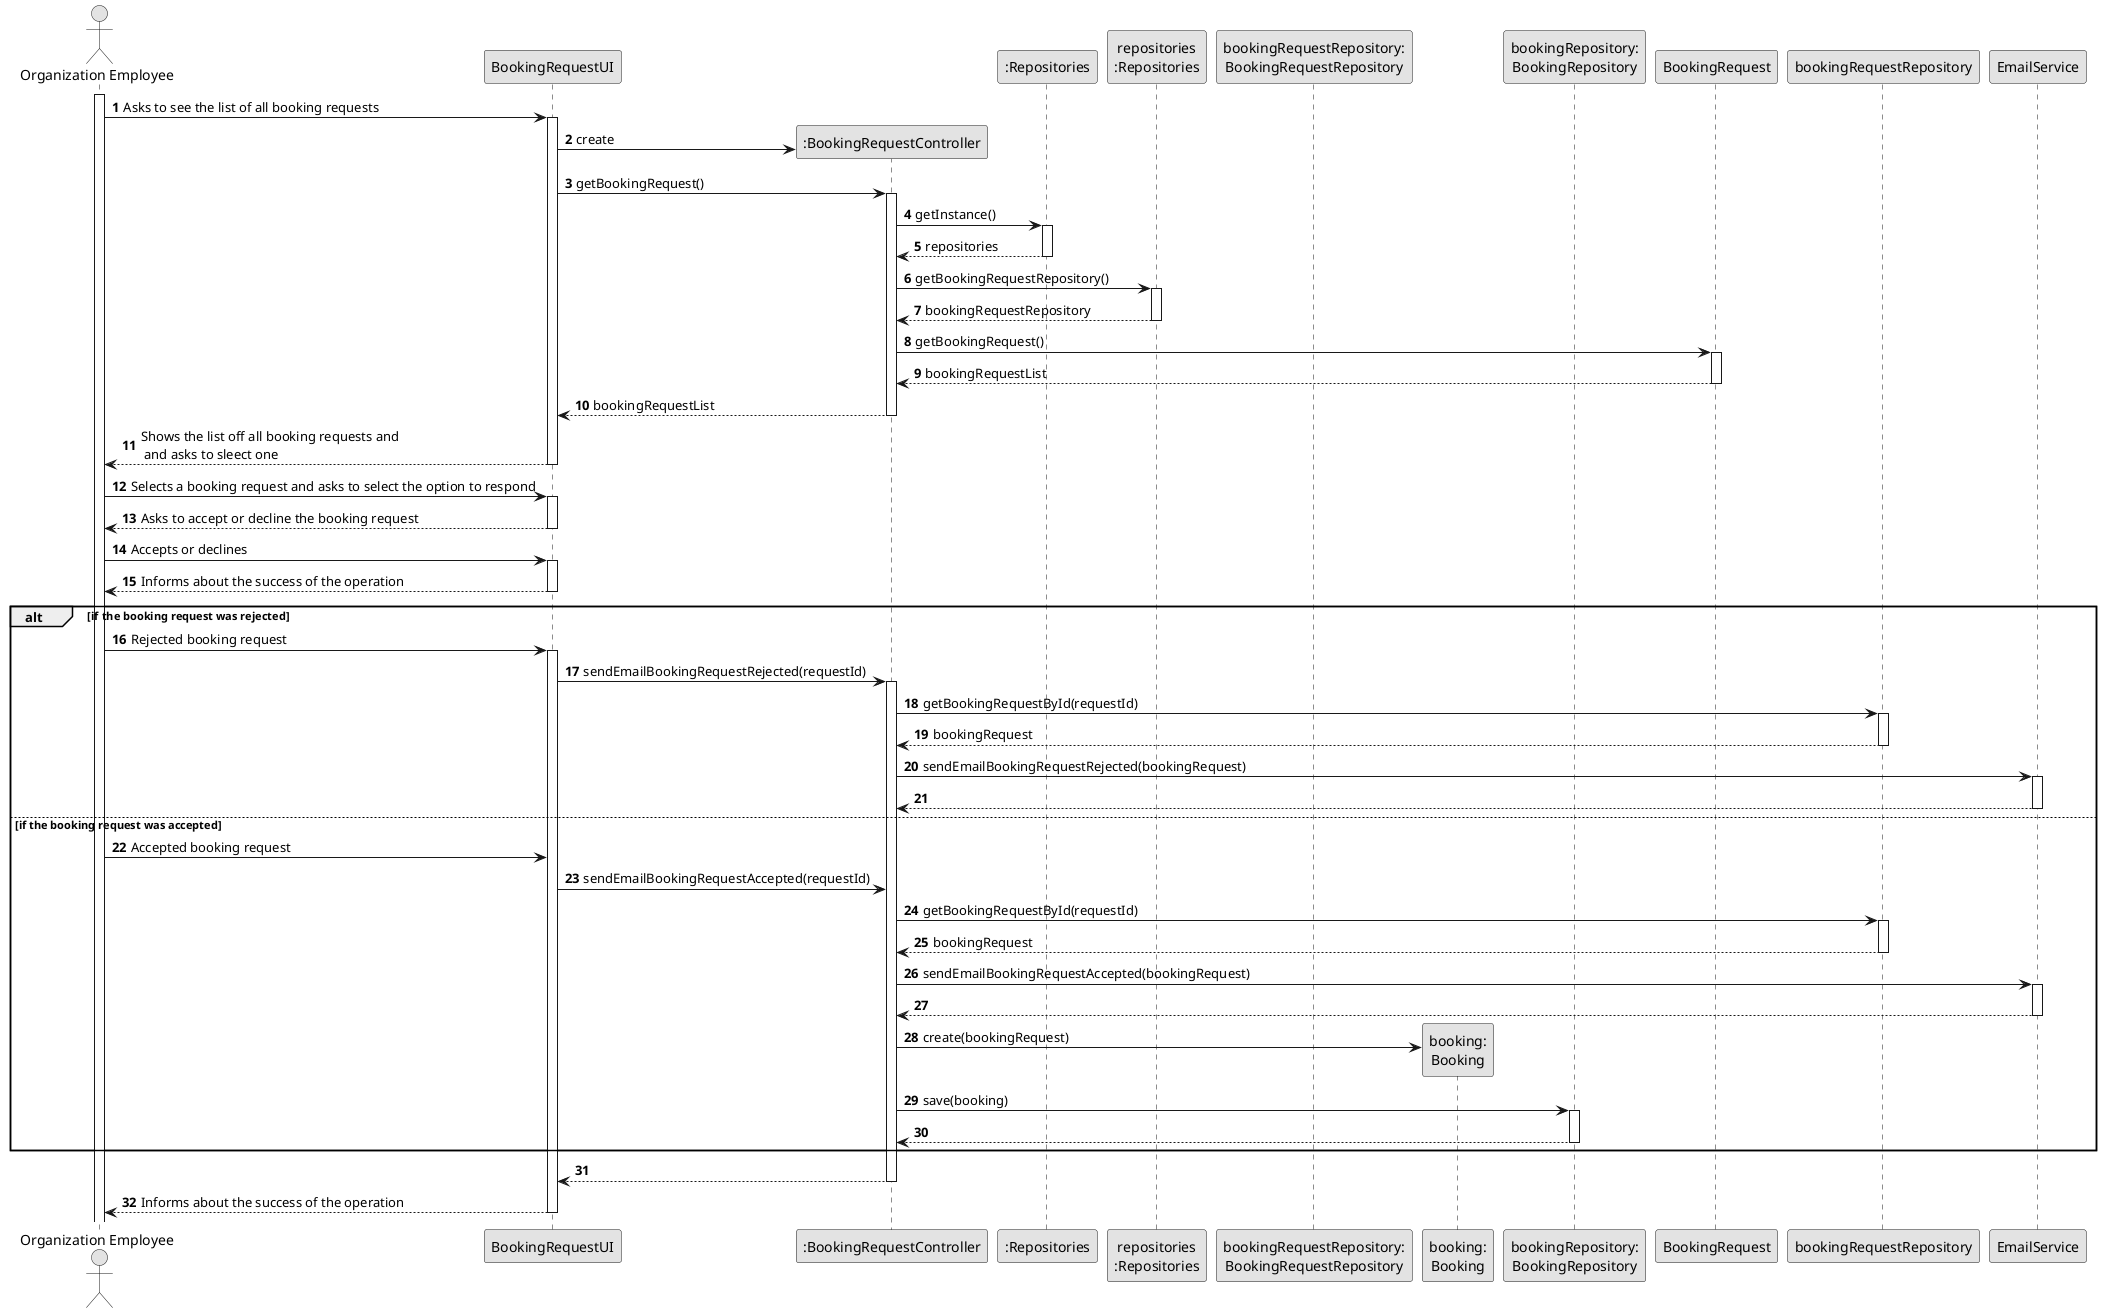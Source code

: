 @startuml
skinparam monochrome true
skinparam packageStyle rectangle
skinparam shadowing false

autonumber

'hide footbox
actor "Organization Employee" as ADM
participant "BookingRequestUI" as UI
participant ":BookingRequestController" as CTRL
participant ":Repositories" as RepositorySingleton
participant "repositories\n:Repositories" as PLAT
participant "bookingRequestRepository:\nBookingRequestRepository" as BookingRequestRepository
participant "booking:\nBooking" as Booking
participant "bookingRepository:\nBookingRepository" as BookingRepository

activate ADM

        ADM -> UI : Asks to see the list of all booking requests

        activate UI

'            UI --> ADM : requests data (reference, description,  informal \n description, technical description, duration, cost)
            'create CTRL
            UI -> CTRL** : create

            UI -> CTRL : getBookingRequest()
            activate CTRL

                CTRL -> RepositorySingleton : getInstance()
                activate RepositorySingleton

                    RepositorySingleton --> CTRL: repositories
                deactivate RepositorySingleton

                CTRL -> PLAT : getBookingRequestRepository()
                activate PLAT

                    PLAT --> CTRL: bookingRequestRepository
                deactivate PLAT

                CTRL -> BookingRequest : getBookingRequest()
                activate BookingRequest

                   BookingRequest --> CTRL : bookingRequestList
                deactivate BookingRequest

                CTRL --> UI : bookingRequestList
            deactivate CTRL

            UI --> ADM : Shows the list off all booking requests and \n and asks to sleect one
        deactivate UI

    ADM -> UI : Selects a booking request and asks to select the option to respond
    activate UI

        UI --> ADM : Asks to accept or decline the booking request
    deactivate UI

    ADM -> UI : Accepts or declines
    activate UI

    UI --> ADM : Informs about the success of the operation

    deactivate UI

    alt if the booking request was rejected




   ADM -> UI : Rejected booking request

   activate UI

   UI -> CTRL : sendEmailBookingRequestRejected(requestId)



   activate CTRL

   CTRL -> bookingRequestRepository: getBookingRequestById(requestId)

   activate bookingRequestRepository

   bookingRequestRepository --> CTRL : bookingRequest

   deactivate bookingRequestRepository


   CTRL -> EmailService : sendEmailBookingRequestRejected(bookingRequest)


   activate EmailService

   EmailService --> CTRL :



   deactivate EmailService

    else if the booking request was accepted

    ADM -> UI : Accepted booking request



       UI -> CTRL : sendEmailBookingRequestAccepted(requestId)

      CTRL -> bookingRequestRepository: getBookingRequestById(requestId)

       activate bookingRequestRepository

       bookingRequestRepository --> CTRL : bookingRequest

       deactivate bookingRequestRepository





    CTRL -> EmailService : sendEmailBookingRequestAccepted(bookingRequest)

    activate EmailService

    EmailService --> CTRL :

    deactivate EmailService

    CTRL -> Booking** : create(bookingRequest)

    CTRL -> BookingRepository : save(booking)

    activate BookingRepository

    BookingRepository --> CTRL :

    deactivate BookingRepository



    end

    CTRL --> UI:

    deactivate CTRL

    UI --> ADM : Informs about the success of the operation

    deactivate UI


@enduml
